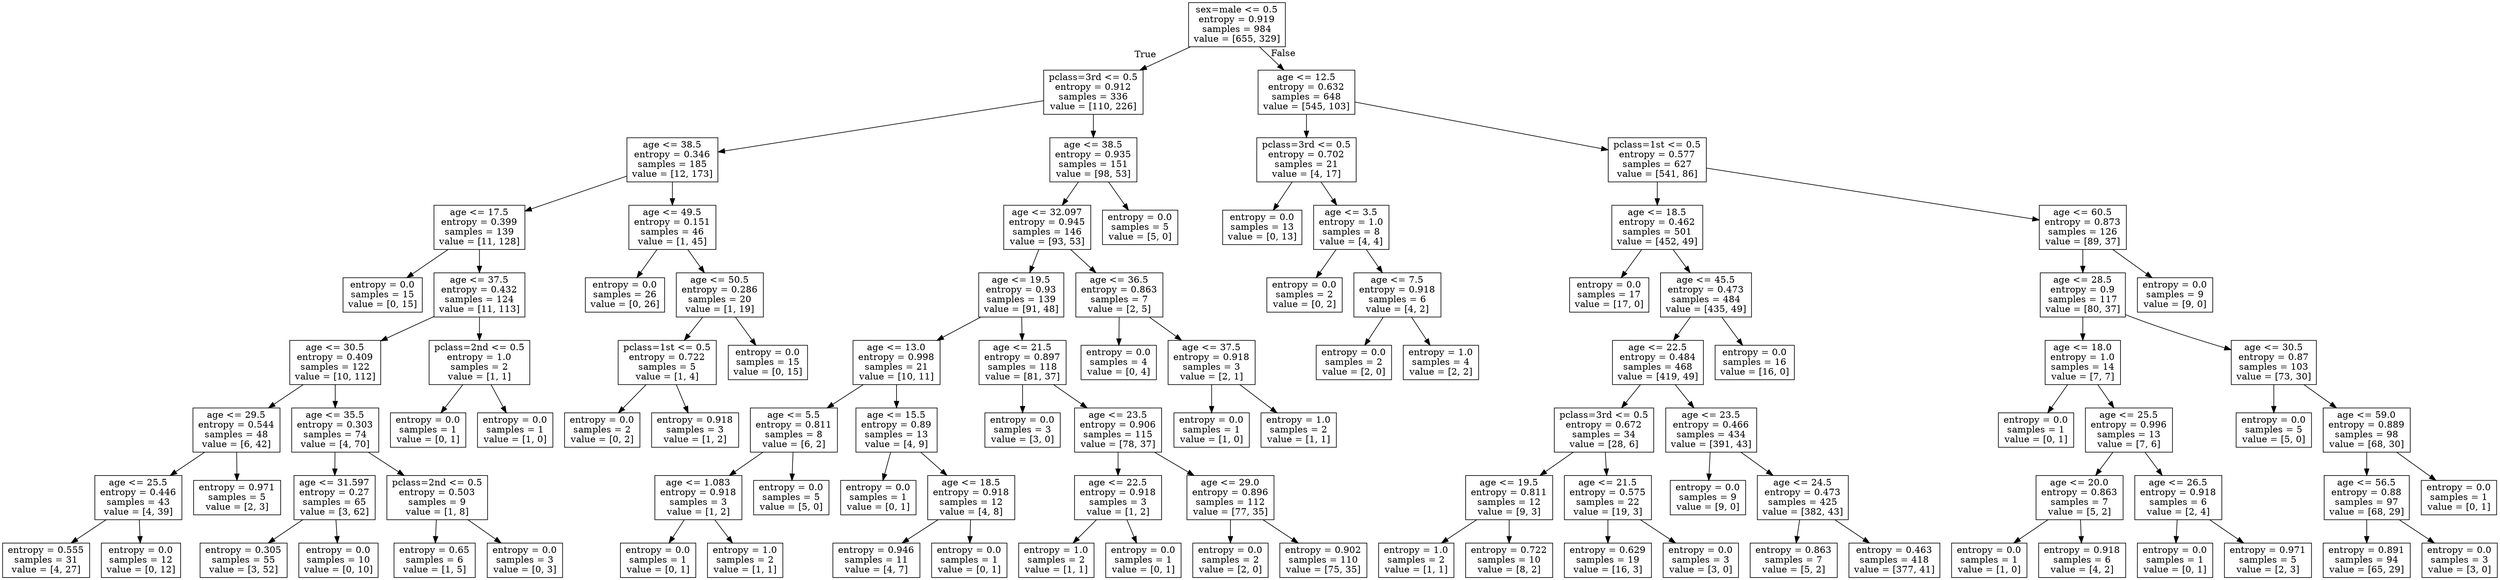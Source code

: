 digraph Tree {
node [shape=box] ;
0 [label="sex=male <= 0.5\nentropy = 0.919\nsamples = 984\nvalue = [655, 329]"] ;
1 [label="pclass=3rd <= 0.5\nentropy = 0.912\nsamples = 336\nvalue = [110, 226]"] ;
0 -> 1 [labeldistance=2.5, labelangle=45, headlabel="True"] ;
2 [label="age <= 38.5\nentropy = 0.346\nsamples = 185\nvalue = [12, 173]"] ;
1 -> 2 ;
3 [label="age <= 17.5\nentropy = 0.399\nsamples = 139\nvalue = [11, 128]"] ;
2 -> 3 ;
4 [label="entropy = 0.0\nsamples = 15\nvalue = [0, 15]"] ;
3 -> 4 ;
5 [label="age <= 37.5\nentropy = 0.432\nsamples = 124\nvalue = [11, 113]"] ;
3 -> 5 ;
6 [label="age <= 30.5\nentropy = 0.409\nsamples = 122\nvalue = [10, 112]"] ;
5 -> 6 ;
7 [label="age <= 29.5\nentropy = 0.544\nsamples = 48\nvalue = [6, 42]"] ;
6 -> 7 ;
8 [label="age <= 25.5\nentropy = 0.446\nsamples = 43\nvalue = [4, 39]"] ;
7 -> 8 ;
9 [label="entropy = 0.555\nsamples = 31\nvalue = [4, 27]"] ;
8 -> 9 ;
10 [label="entropy = 0.0\nsamples = 12\nvalue = [0, 12]"] ;
8 -> 10 ;
11 [label="entropy = 0.971\nsamples = 5\nvalue = [2, 3]"] ;
7 -> 11 ;
12 [label="age <= 35.5\nentropy = 0.303\nsamples = 74\nvalue = [4, 70]"] ;
6 -> 12 ;
13 [label="age <= 31.597\nentropy = 0.27\nsamples = 65\nvalue = [3, 62]"] ;
12 -> 13 ;
14 [label="entropy = 0.305\nsamples = 55\nvalue = [3, 52]"] ;
13 -> 14 ;
15 [label="entropy = 0.0\nsamples = 10\nvalue = [0, 10]"] ;
13 -> 15 ;
16 [label="pclass=2nd <= 0.5\nentropy = 0.503\nsamples = 9\nvalue = [1, 8]"] ;
12 -> 16 ;
17 [label="entropy = 0.65\nsamples = 6\nvalue = [1, 5]"] ;
16 -> 17 ;
18 [label="entropy = 0.0\nsamples = 3\nvalue = [0, 3]"] ;
16 -> 18 ;
19 [label="pclass=2nd <= 0.5\nentropy = 1.0\nsamples = 2\nvalue = [1, 1]"] ;
5 -> 19 ;
20 [label="entropy = 0.0\nsamples = 1\nvalue = [0, 1]"] ;
19 -> 20 ;
21 [label="entropy = 0.0\nsamples = 1\nvalue = [1, 0]"] ;
19 -> 21 ;
22 [label="age <= 49.5\nentropy = 0.151\nsamples = 46\nvalue = [1, 45]"] ;
2 -> 22 ;
23 [label="entropy = 0.0\nsamples = 26\nvalue = [0, 26]"] ;
22 -> 23 ;
24 [label="age <= 50.5\nentropy = 0.286\nsamples = 20\nvalue = [1, 19]"] ;
22 -> 24 ;
25 [label="pclass=1st <= 0.5\nentropy = 0.722\nsamples = 5\nvalue = [1, 4]"] ;
24 -> 25 ;
26 [label="entropy = 0.0\nsamples = 2\nvalue = [0, 2]"] ;
25 -> 26 ;
27 [label="entropy = 0.918\nsamples = 3\nvalue = [1, 2]"] ;
25 -> 27 ;
28 [label="entropy = 0.0\nsamples = 15\nvalue = [0, 15]"] ;
24 -> 28 ;
29 [label="age <= 38.5\nentropy = 0.935\nsamples = 151\nvalue = [98, 53]"] ;
1 -> 29 ;
30 [label="age <= 32.097\nentropy = 0.945\nsamples = 146\nvalue = [93, 53]"] ;
29 -> 30 ;
31 [label="age <= 19.5\nentropy = 0.93\nsamples = 139\nvalue = [91, 48]"] ;
30 -> 31 ;
32 [label="age <= 13.0\nentropy = 0.998\nsamples = 21\nvalue = [10, 11]"] ;
31 -> 32 ;
33 [label="age <= 5.5\nentropy = 0.811\nsamples = 8\nvalue = [6, 2]"] ;
32 -> 33 ;
34 [label="age <= 1.083\nentropy = 0.918\nsamples = 3\nvalue = [1, 2]"] ;
33 -> 34 ;
35 [label="entropy = 0.0\nsamples = 1\nvalue = [0, 1]"] ;
34 -> 35 ;
36 [label="entropy = 1.0\nsamples = 2\nvalue = [1, 1]"] ;
34 -> 36 ;
37 [label="entropy = 0.0\nsamples = 5\nvalue = [5, 0]"] ;
33 -> 37 ;
38 [label="age <= 15.5\nentropy = 0.89\nsamples = 13\nvalue = [4, 9]"] ;
32 -> 38 ;
39 [label="entropy = 0.0\nsamples = 1\nvalue = [0, 1]"] ;
38 -> 39 ;
40 [label="age <= 18.5\nentropy = 0.918\nsamples = 12\nvalue = [4, 8]"] ;
38 -> 40 ;
41 [label="entropy = 0.946\nsamples = 11\nvalue = [4, 7]"] ;
40 -> 41 ;
42 [label="entropy = 0.0\nsamples = 1\nvalue = [0, 1]"] ;
40 -> 42 ;
43 [label="age <= 21.5\nentropy = 0.897\nsamples = 118\nvalue = [81, 37]"] ;
31 -> 43 ;
44 [label="entropy = 0.0\nsamples = 3\nvalue = [3, 0]"] ;
43 -> 44 ;
45 [label="age <= 23.5\nentropy = 0.906\nsamples = 115\nvalue = [78, 37]"] ;
43 -> 45 ;
46 [label="age <= 22.5\nentropy = 0.918\nsamples = 3\nvalue = [1, 2]"] ;
45 -> 46 ;
47 [label="entropy = 1.0\nsamples = 2\nvalue = [1, 1]"] ;
46 -> 47 ;
48 [label="entropy = 0.0\nsamples = 1\nvalue = [0, 1]"] ;
46 -> 48 ;
49 [label="age <= 29.0\nentropy = 0.896\nsamples = 112\nvalue = [77, 35]"] ;
45 -> 49 ;
50 [label="entropy = 0.0\nsamples = 2\nvalue = [2, 0]"] ;
49 -> 50 ;
51 [label="entropy = 0.902\nsamples = 110\nvalue = [75, 35]"] ;
49 -> 51 ;
52 [label="age <= 36.5\nentropy = 0.863\nsamples = 7\nvalue = [2, 5]"] ;
30 -> 52 ;
53 [label="entropy = 0.0\nsamples = 4\nvalue = [0, 4]"] ;
52 -> 53 ;
54 [label="age <= 37.5\nentropy = 0.918\nsamples = 3\nvalue = [2, 1]"] ;
52 -> 54 ;
55 [label="entropy = 0.0\nsamples = 1\nvalue = [1, 0]"] ;
54 -> 55 ;
56 [label="entropy = 1.0\nsamples = 2\nvalue = [1, 1]"] ;
54 -> 56 ;
57 [label="entropy = 0.0\nsamples = 5\nvalue = [5, 0]"] ;
29 -> 57 ;
58 [label="age <= 12.5\nentropy = 0.632\nsamples = 648\nvalue = [545, 103]"] ;
0 -> 58 [labeldistance=2.5, labelangle=-45, headlabel="False"] ;
59 [label="pclass=3rd <= 0.5\nentropy = 0.702\nsamples = 21\nvalue = [4, 17]"] ;
58 -> 59 ;
60 [label="entropy = 0.0\nsamples = 13\nvalue = [0, 13]"] ;
59 -> 60 ;
61 [label="age <= 3.5\nentropy = 1.0\nsamples = 8\nvalue = [4, 4]"] ;
59 -> 61 ;
62 [label="entropy = 0.0\nsamples = 2\nvalue = [0, 2]"] ;
61 -> 62 ;
63 [label="age <= 7.5\nentropy = 0.918\nsamples = 6\nvalue = [4, 2]"] ;
61 -> 63 ;
64 [label="entropy = 0.0\nsamples = 2\nvalue = [2, 0]"] ;
63 -> 64 ;
65 [label="entropy = 1.0\nsamples = 4\nvalue = [2, 2]"] ;
63 -> 65 ;
66 [label="pclass=1st <= 0.5\nentropy = 0.577\nsamples = 627\nvalue = [541, 86]"] ;
58 -> 66 ;
67 [label="age <= 18.5\nentropy = 0.462\nsamples = 501\nvalue = [452, 49]"] ;
66 -> 67 ;
68 [label="entropy = 0.0\nsamples = 17\nvalue = [17, 0]"] ;
67 -> 68 ;
69 [label="age <= 45.5\nentropy = 0.473\nsamples = 484\nvalue = [435, 49]"] ;
67 -> 69 ;
70 [label="age <= 22.5\nentropy = 0.484\nsamples = 468\nvalue = [419, 49]"] ;
69 -> 70 ;
71 [label="pclass=3rd <= 0.5\nentropy = 0.672\nsamples = 34\nvalue = [28, 6]"] ;
70 -> 71 ;
72 [label="age <= 19.5\nentropy = 0.811\nsamples = 12\nvalue = [9, 3]"] ;
71 -> 72 ;
73 [label="entropy = 1.0\nsamples = 2\nvalue = [1, 1]"] ;
72 -> 73 ;
74 [label="entropy = 0.722\nsamples = 10\nvalue = [8, 2]"] ;
72 -> 74 ;
75 [label="age <= 21.5\nentropy = 0.575\nsamples = 22\nvalue = [19, 3]"] ;
71 -> 75 ;
76 [label="entropy = 0.629\nsamples = 19\nvalue = [16, 3]"] ;
75 -> 76 ;
77 [label="entropy = 0.0\nsamples = 3\nvalue = [3, 0]"] ;
75 -> 77 ;
78 [label="age <= 23.5\nentropy = 0.466\nsamples = 434\nvalue = [391, 43]"] ;
70 -> 78 ;
79 [label="entropy = 0.0\nsamples = 9\nvalue = [9, 0]"] ;
78 -> 79 ;
80 [label="age <= 24.5\nentropy = 0.473\nsamples = 425\nvalue = [382, 43]"] ;
78 -> 80 ;
81 [label="entropy = 0.863\nsamples = 7\nvalue = [5, 2]"] ;
80 -> 81 ;
82 [label="entropy = 0.463\nsamples = 418\nvalue = [377, 41]"] ;
80 -> 82 ;
83 [label="entropy = 0.0\nsamples = 16\nvalue = [16, 0]"] ;
69 -> 83 ;
84 [label="age <= 60.5\nentropy = 0.873\nsamples = 126\nvalue = [89, 37]"] ;
66 -> 84 ;
85 [label="age <= 28.5\nentropy = 0.9\nsamples = 117\nvalue = [80, 37]"] ;
84 -> 85 ;
86 [label="age <= 18.0\nentropy = 1.0\nsamples = 14\nvalue = [7, 7]"] ;
85 -> 86 ;
87 [label="entropy = 0.0\nsamples = 1\nvalue = [0, 1]"] ;
86 -> 87 ;
88 [label="age <= 25.5\nentropy = 0.996\nsamples = 13\nvalue = [7, 6]"] ;
86 -> 88 ;
89 [label="age <= 20.0\nentropy = 0.863\nsamples = 7\nvalue = [5, 2]"] ;
88 -> 89 ;
90 [label="entropy = 0.0\nsamples = 1\nvalue = [1, 0]"] ;
89 -> 90 ;
91 [label="entropy = 0.918\nsamples = 6\nvalue = [4, 2]"] ;
89 -> 91 ;
92 [label="age <= 26.5\nentropy = 0.918\nsamples = 6\nvalue = [2, 4]"] ;
88 -> 92 ;
93 [label="entropy = 0.0\nsamples = 1\nvalue = [0, 1]"] ;
92 -> 93 ;
94 [label="entropy = 0.971\nsamples = 5\nvalue = [2, 3]"] ;
92 -> 94 ;
95 [label="age <= 30.5\nentropy = 0.87\nsamples = 103\nvalue = [73, 30]"] ;
85 -> 95 ;
96 [label="entropy = 0.0\nsamples = 5\nvalue = [5, 0]"] ;
95 -> 96 ;
97 [label="age <= 59.0\nentropy = 0.889\nsamples = 98\nvalue = [68, 30]"] ;
95 -> 97 ;
98 [label="age <= 56.5\nentropy = 0.88\nsamples = 97\nvalue = [68, 29]"] ;
97 -> 98 ;
99 [label="entropy = 0.891\nsamples = 94\nvalue = [65, 29]"] ;
98 -> 99 ;
100 [label="entropy = 0.0\nsamples = 3\nvalue = [3, 0]"] ;
98 -> 100 ;
101 [label="entropy = 0.0\nsamples = 1\nvalue = [0, 1]"] ;
97 -> 101 ;
102 [label="entropy = 0.0\nsamples = 9\nvalue = [9, 0]"] ;
84 -> 102 ;
}